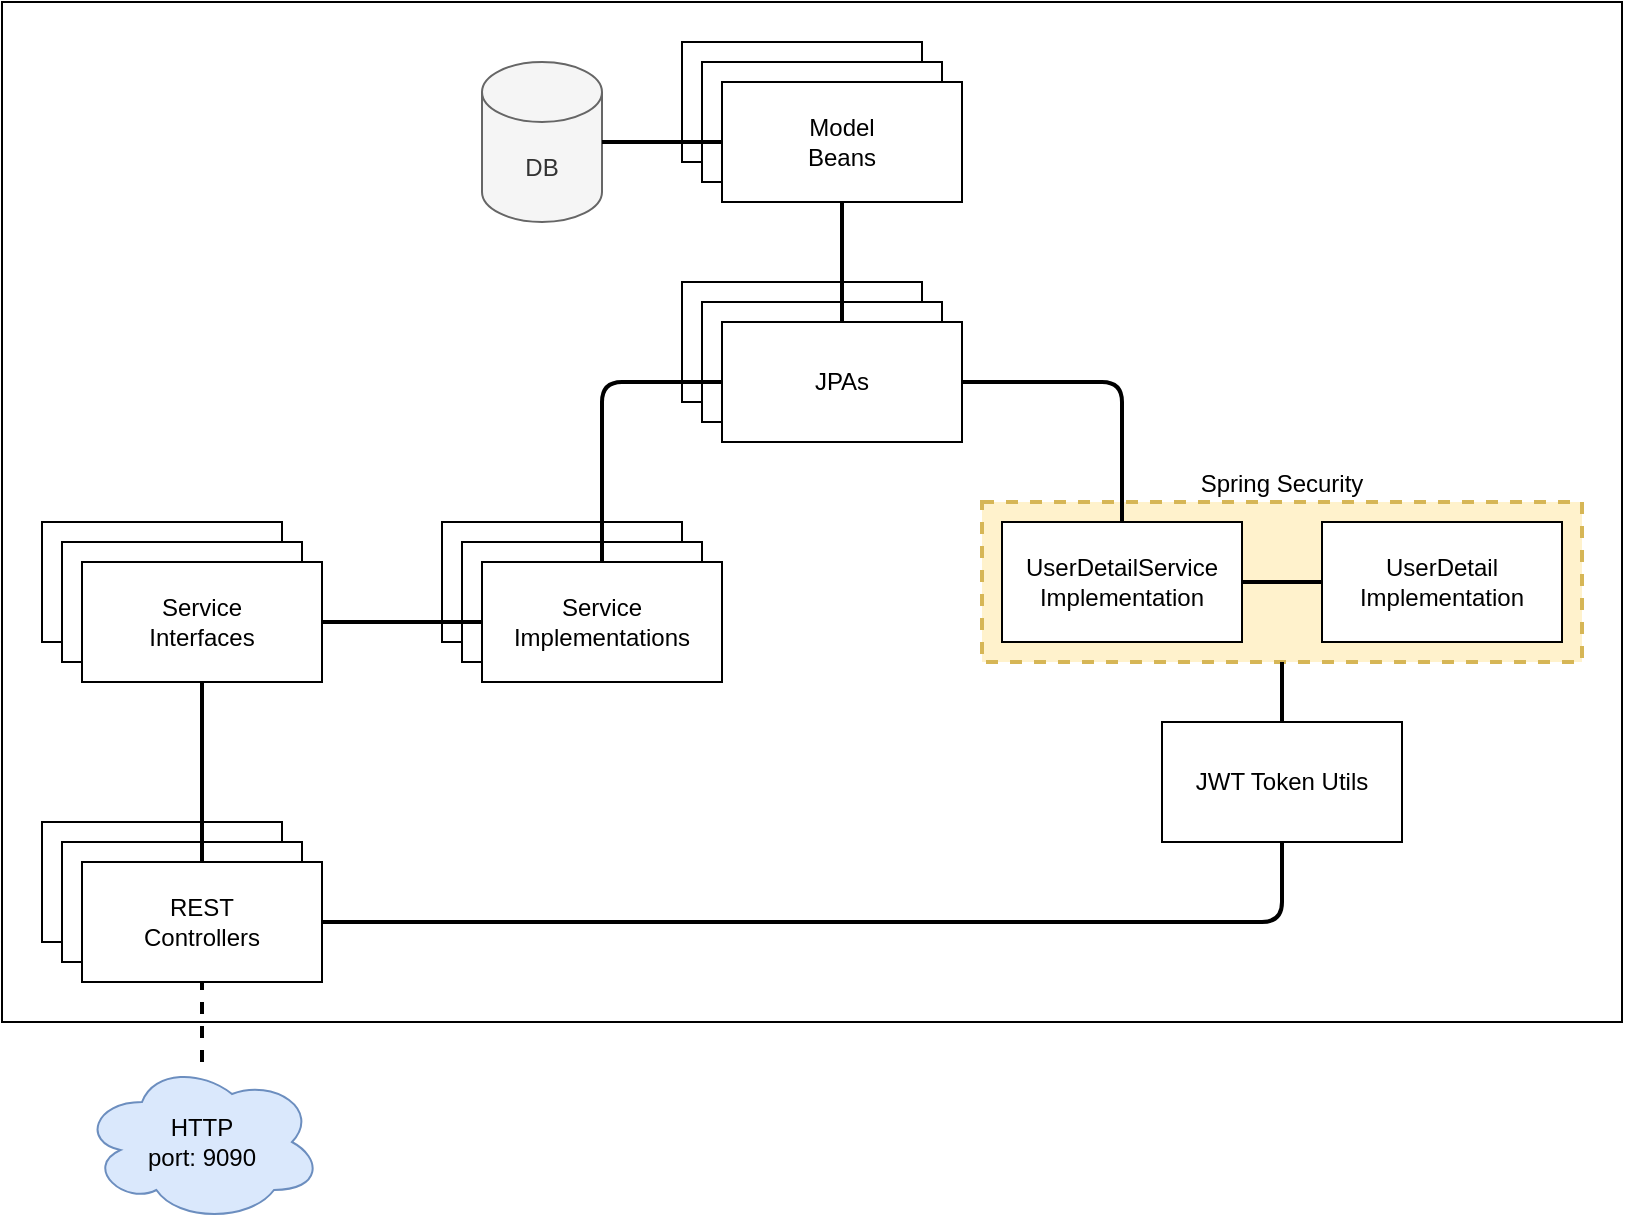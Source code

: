 <mxfile version="14.4.3" type="github">
  <diagram id="I4r6E7HCdtmKssuT7R5q" name="Page-1">
    <mxGraphModel dx="1351" dy="773" grid="1" gridSize="10" guides="1" tooltips="1" connect="1" arrows="1" fold="1" page="1" pageScale="1" pageWidth="827" pageHeight="1169" math="0" shadow="0">
      <root>
        <mxCell id="0" />
        <mxCell id="1" parent="0" />
        <mxCell id="DjmYr6bGJOduOpAyfGiX-1" value="" style="rounded=0;whiteSpace=wrap;html=1;" vertex="1" parent="1">
          <mxGeometry x="20" y="20" width="810" height="510" as="geometry" />
        </mxCell>
        <mxCell id="R3m0VWdQTmSVkuUjF9UV-54" value="Spring Security" style="rounded=0;whiteSpace=wrap;html=1;labelPosition=center;verticalLabelPosition=top;align=center;verticalAlign=bottom;dashed=1;strokeWidth=2;fillColor=#fff2cc;strokeColor=#d6b656;" parent="1" vertex="1">
          <mxGeometry x="510" y="270" width="300" height="80" as="geometry" />
        </mxCell>
        <mxCell id="R3m0VWdQTmSVkuUjF9UV-34" value="" style="group" parent="1" vertex="1" connectable="0">
          <mxGeometry x="360" y="160" width="140" height="80" as="geometry" />
        </mxCell>
        <mxCell id="R3m0VWdQTmSVkuUjF9UV-1" value="" style="rounded=0;whiteSpace=wrap;html=1;" parent="R3m0VWdQTmSVkuUjF9UV-34" vertex="1">
          <mxGeometry width="120" height="60" as="geometry" />
        </mxCell>
        <mxCell id="R3m0VWdQTmSVkuUjF9UV-2" value="" style="rounded=0;whiteSpace=wrap;html=1;" parent="R3m0VWdQTmSVkuUjF9UV-34" vertex="1">
          <mxGeometry x="10" y="10" width="120" height="60" as="geometry" />
        </mxCell>
        <mxCell id="R3m0VWdQTmSVkuUjF9UV-3" value="JPAs" style="rounded=0;whiteSpace=wrap;html=1;" parent="R3m0VWdQTmSVkuUjF9UV-34" vertex="1">
          <mxGeometry x="20" y="20" width="120" height="60" as="geometry" />
        </mxCell>
        <mxCell id="R3m0VWdQTmSVkuUjF9UV-37" value="" style="group" parent="1" vertex="1" connectable="0">
          <mxGeometry x="40" y="430" width="140" height="80" as="geometry" />
        </mxCell>
        <mxCell id="R3m0VWdQTmSVkuUjF9UV-29" value="" style="rounded=0;whiteSpace=wrap;html=1;" parent="R3m0VWdQTmSVkuUjF9UV-37" vertex="1">
          <mxGeometry width="120" height="60" as="geometry" />
        </mxCell>
        <mxCell id="R3m0VWdQTmSVkuUjF9UV-30" value="" style="rounded=0;whiteSpace=wrap;html=1;" parent="R3m0VWdQTmSVkuUjF9UV-37" vertex="1">
          <mxGeometry x="10" y="10" width="120" height="60" as="geometry" />
        </mxCell>
        <mxCell id="R3m0VWdQTmSVkuUjF9UV-31" value="REST&lt;br&gt;Controllers" style="rounded=0;whiteSpace=wrap;html=1;" parent="R3m0VWdQTmSVkuUjF9UV-37" vertex="1">
          <mxGeometry x="20" y="20" width="120" height="60" as="geometry" />
        </mxCell>
        <mxCell id="R3m0VWdQTmSVkuUjF9UV-35" value="" style="group" parent="1" vertex="1" connectable="0">
          <mxGeometry x="240" y="280" width="140" height="80" as="geometry" />
        </mxCell>
        <mxCell id="R3m0VWdQTmSVkuUjF9UV-10" value="" style="rounded=0;whiteSpace=wrap;html=1;" parent="R3m0VWdQTmSVkuUjF9UV-35" vertex="1">
          <mxGeometry width="120" height="60" as="geometry" />
        </mxCell>
        <mxCell id="R3m0VWdQTmSVkuUjF9UV-11" value="" style="rounded=0;whiteSpace=wrap;html=1;" parent="R3m0VWdQTmSVkuUjF9UV-35" vertex="1">
          <mxGeometry x="10" y="10" width="120" height="60" as="geometry" />
        </mxCell>
        <mxCell id="R3m0VWdQTmSVkuUjF9UV-12" value="Service&lt;br&gt;Implementations" style="rounded=0;whiteSpace=wrap;html=1;" parent="R3m0VWdQTmSVkuUjF9UV-35" vertex="1">
          <mxGeometry x="20" y="20" width="120" height="60" as="geometry" />
        </mxCell>
        <mxCell id="R3m0VWdQTmSVkuUjF9UV-4" value="DB" style="shape=cylinder3;whiteSpace=wrap;html=1;boundedLbl=1;backgroundOutline=1;size=15;fillColor=#f5f5f5;strokeColor=#666666;fontColor=#333333;" parent="1" vertex="1">
          <mxGeometry x="260" y="50" width="60" height="80" as="geometry" />
        </mxCell>
        <mxCell id="R3m0VWdQTmSVkuUjF9UV-27" value="" style="endArrow=none;html=1;entryX=0;entryY=0.5;entryDx=0;entryDy=0;exitX=0.5;exitY=0;exitDx=0;exitDy=0;edgeStyle=orthogonalEdgeStyle;strokeWidth=2;" parent="1" source="R3m0VWdQTmSVkuUjF9UV-12" target="R3m0VWdQTmSVkuUjF9UV-3" edge="1">
          <mxGeometry width="50" height="50" relative="1" as="geometry">
            <mxPoint x="150" y="300" as="sourcePoint" />
            <mxPoint x="200" y="250" as="targetPoint" />
          </mxGeometry>
        </mxCell>
        <mxCell id="R3m0VWdQTmSVkuUjF9UV-28" value="" style="endArrow=none;html=1;strokeWidth=2;entryX=0;entryY=0.5;entryDx=0;entryDy=0;exitX=1;exitY=0.5;exitDx=0;exitDy=0;" parent="1" source="R3m0VWdQTmSVkuUjF9UV-18" target="R3m0VWdQTmSVkuUjF9UV-12" edge="1">
          <mxGeometry width="50" height="50" relative="1" as="geometry">
            <mxPoint x="150" y="300" as="sourcePoint" />
            <mxPoint x="200" y="250" as="targetPoint" />
          </mxGeometry>
        </mxCell>
        <mxCell id="R3m0VWdQTmSVkuUjF9UV-32" value="" style="endArrow=none;html=1;strokeWidth=2;entryX=0.5;entryY=0;entryDx=0;entryDy=0;exitX=0.5;exitY=1;exitDx=0;exitDy=0;" parent="1" source="R3m0VWdQTmSVkuUjF9UV-18" target="R3m0VWdQTmSVkuUjF9UV-31" edge="1">
          <mxGeometry width="50" height="50" relative="1" as="geometry">
            <mxPoint x="400" y="310" as="sourcePoint" />
            <mxPoint x="450" y="260" as="targetPoint" />
          </mxGeometry>
        </mxCell>
        <mxCell id="R3m0VWdQTmSVkuUjF9UV-36" value="" style="group" parent="1" vertex="1" connectable="0">
          <mxGeometry x="40" y="280" width="140" height="80" as="geometry" />
        </mxCell>
        <mxCell id="R3m0VWdQTmSVkuUjF9UV-16" value="" style="rounded=0;whiteSpace=wrap;html=1;" parent="R3m0VWdQTmSVkuUjF9UV-36" vertex="1">
          <mxGeometry width="120" height="60" as="geometry" />
        </mxCell>
        <mxCell id="R3m0VWdQTmSVkuUjF9UV-17" value="" style="rounded=0;whiteSpace=wrap;html=1;" parent="R3m0VWdQTmSVkuUjF9UV-36" vertex="1">
          <mxGeometry x="10" y="10" width="120" height="60" as="geometry" />
        </mxCell>
        <mxCell id="R3m0VWdQTmSVkuUjF9UV-18" value="Service&lt;br&gt;Interfaces" style="rounded=0;whiteSpace=wrap;html=1;" parent="R3m0VWdQTmSVkuUjF9UV-36" vertex="1">
          <mxGeometry x="20" y="20" width="120" height="60" as="geometry" />
        </mxCell>
        <mxCell id="R3m0VWdQTmSVkuUjF9UV-39" value="" style="group" parent="1" vertex="1" connectable="0">
          <mxGeometry x="360" y="40" width="140" height="80" as="geometry" />
        </mxCell>
        <mxCell id="R3m0VWdQTmSVkuUjF9UV-40" value="" style="rounded=0;whiteSpace=wrap;html=1;" parent="R3m0VWdQTmSVkuUjF9UV-39" vertex="1">
          <mxGeometry width="120" height="60" as="geometry" />
        </mxCell>
        <mxCell id="R3m0VWdQTmSVkuUjF9UV-41" value="" style="rounded=0;whiteSpace=wrap;html=1;" parent="R3m0VWdQTmSVkuUjF9UV-39" vertex="1">
          <mxGeometry x="10" y="10" width="120" height="60" as="geometry" />
        </mxCell>
        <mxCell id="R3m0VWdQTmSVkuUjF9UV-42" value="Model&lt;br&gt;Beans" style="rounded=0;whiteSpace=wrap;html=1;" parent="R3m0VWdQTmSVkuUjF9UV-39" vertex="1">
          <mxGeometry x="20" y="20" width="120" height="60" as="geometry" />
        </mxCell>
        <mxCell id="R3m0VWdQTmSVkuUjF9UV-43" value="" style="endArrow=none;html=1;strokeWidth=2;entryX=0;entryY=0.5;entryDx=0;entryDy=0;exitX=1;exitY=0.5;exitDx=0;exitDy=0;exitPerimeter=0;" parent="1" source="R3m0VWdQTmSVkuUjF9UV-4" target="R3m0VWdQTmSVkuUjF9UV-42" edge="1">
          <mxGeometry width="50" height="50" relative="1" as="geometry">
            <mxPoint x="400" y="230" as="sourcePoint" />
            <mxPoint x="450" y="180" as="targetPoint" />
          </mxGeometry>
        </mxCell>
        <mxCell id="R3m0VWdQTmSVkuUjF9UV-44" value="" style="endArrow=none;html=1;strokeWidth=2;exitX=0.5;exitY=1;exitDx=0;exitDy=0;entryX=0.5;entryY=0;entryDx=0;entryDy=0;" parent="1" source="R3m0VWdQTmSVkuUjF9UV-42" target="R3m0VWdQTmSVkuUjF9UV-3" edge="1">
          <mxGeometry width="50" height="50" relative="1" as="geometry">
            <mxPoint x="400" y="230" as="sourcePoint" />
            <mxPoint x="450" y="170" as="targetPoint" />
          </mxGeometry>
        </mxCell>
        <mxCell id="R3m0VWdQTmSVkuUjF9UV-49" value="UserDetailService&lt;br&gt;Implementation" style="rounded=0;whiteSpace=wrap;html=1;" parent="1" vertex="1">
          <mxGeometry x="520" y="280" width="120" height="60" as="geometry" />
        </mxCell>
        <mxCell id="R3m0VWdQTmSVkuUjF9UV-50" value="UserDetail&lt;br&gt;Implementation" style="rounded=0;whiteSpace=wrap;html=1;" parent="1" vertex="1">
          <mxGeometry x="680" y="280" width="120" height="60" as="geometry" />
        </mxCell>
        <mxCell id="R3m0VWdQTmSVkuUjF9UV-51" value="" style="endArrow=none;html=1;strokeWidth=2;entryX=0.5;entryY=0;entryDx=0;entryDy=0;exitX=1;exitY=0.5;exitDx=0;exitDy=0;" parent="1" source="R3m0VWdQTmSVkuUjF9UV-3" target="R3m0VWdQTmSVkuUjF9UV-49" edge="1">
          <mxGeometry width="50" height="50" relative="1" as="geometry">
            <mxPoint x="400" y="230" as="sourcePoint" />
            <mxPoint x="450" y="180" as="targetPoint" />
            <Array as="points">
              <mxPoint x="580" y="210" />
            </Array>
          </mxGeometry>
        </mxCell>
        <mxCell id="R3m0VWdQTmSVkuUjF9UV-52" value="" style="endArrow=none;html=1;strokeWidth=2;entryX=0;entryY=0.5;entryDx=0;entryDy=0;exitX=1;exitY=0.5;exitDx=0;exitDy=0;" parent="1" source="R3m0VWdQTmSVkuUjF9UV-49" target="R3m0VWdQTmSVkuUjF9UV-50" edge="1">
          <mxGeometry width="50" height="50" relative="1" as="geometry">
            <mxPoint x="400" y="230" as="sourcePoint" />
            <mxPoint x="450" y="180" as="targetPoint" />
          </mxGeometry>
        </mxCell>
        <mxCell id="R3m0VWdQTmSVkuUjF9UV-57" style="edgeStyle=orthogonalEdgeStyle;rounded=0;orthogonalLoop=1;jettySize=auto;html=1;exitX=0.5;exitY=0;exitDx=0;exitDy=0;entryX=0.5;entryY=1;entryDx=0;entryDy=0;strokeWidth=2;endArrow=none;endFill=0;" parent="1" source="R3m0VWdQTmSVkuUjF9UV-56" target="R3m0VWdQTmSVkuUjF9UV-54" edge="1">
          <mxGeometry relative="1" as="geometry" />
        </mxCell>
        <mxCell id="R3m0VWdQTmSVkuUjF9UV-56" value="JWT Token Utils" style="rounded=0;whiteSpace=wrap;html=1;strokeWidth=1;" parent="1" vertex="1">
          <mxGeometry x="600" y="380" width="120" height="60" as="geometry" />
        </mxCell>
        <mxCell id="R3m0VWdQTmSVkuUjF9UV-58" value="" style="endArrow=none;html=1;strokeWidth=2;entryX=0.5;entryY=1;entryDx=0;entryDy=0;exitX=1;exitY=0.5;exitDx=0;exitDy=0;" parent="1" source="R3m0VWdQTmSVkuUjF9UV-31" target="R3m0VWdQTmSVkuUjF9UV-56" edge="1">
          <mxGeometry width="50" height="50" relative="1" as="geometry">
            <mxPoint x="400" y="300" as="sourcePoint" />
            <mxPoint x="450" y="250" as="targetPoint" />
            <Array as="points">
              <mxPoint x="660" y="480" />
            </Array>
          </mxGeometry>
        </mxCell>
        <mxCell id="R3m0VWdQTmSVkuUjF9UV-59" value="" style="endArrow=none;dashed=1;html=1;strokeWidth=2;" parent="1" source="R3m0VWdQTmSVkuUjF9UV-61" edge="1">
          <mxGeometry width="50" height="50" relative="1" as="geometry">
            <mxPoint x="120" y="560" as="sourcePoint" />
            <mxPoint x="120" y="510" as="targetPoint" />
          </mxGeometry>
        </mxCell>
        <mxCell id="R3m0VWdQTmSVkuUjF9UV-61" value="&lt;span&gt;HTTP&lt;/span&gt;&lt;br&gt;&lt;span&gt;port: 9090&lt;/span&gt;" style="ellipse;shape=cloud;whiteSpace=wrap;html=1;strokeWidth=1;fillColor=#dae8fc;strokeColor=#6c8ebf;" parent="1" vertex="1">
          <mxGeometry x="60" y="550" width="120" height="80" as="geometry" />
        </mxCell>
      </root>
    </mxGraphModel>
  </diagram>
</mxfile>
